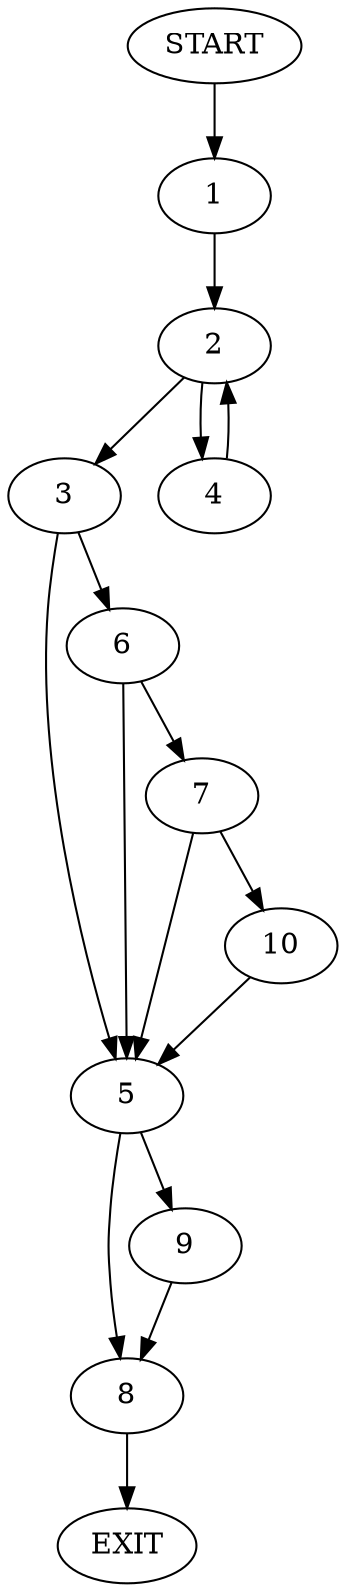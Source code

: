 digraph {
0 [label="START"]
11 [label="EXIT"]
0 -> 1
1 -> 2
2 -> 3
2 -> 4
4 -> 2
3 -> 5
3 -> 6
6 -> 5
6 -> 7
5 -> 8
5 -> 9
7 -> 5
7 -> 10
10 -> 5
9 -> 8
8 -> 11
}
